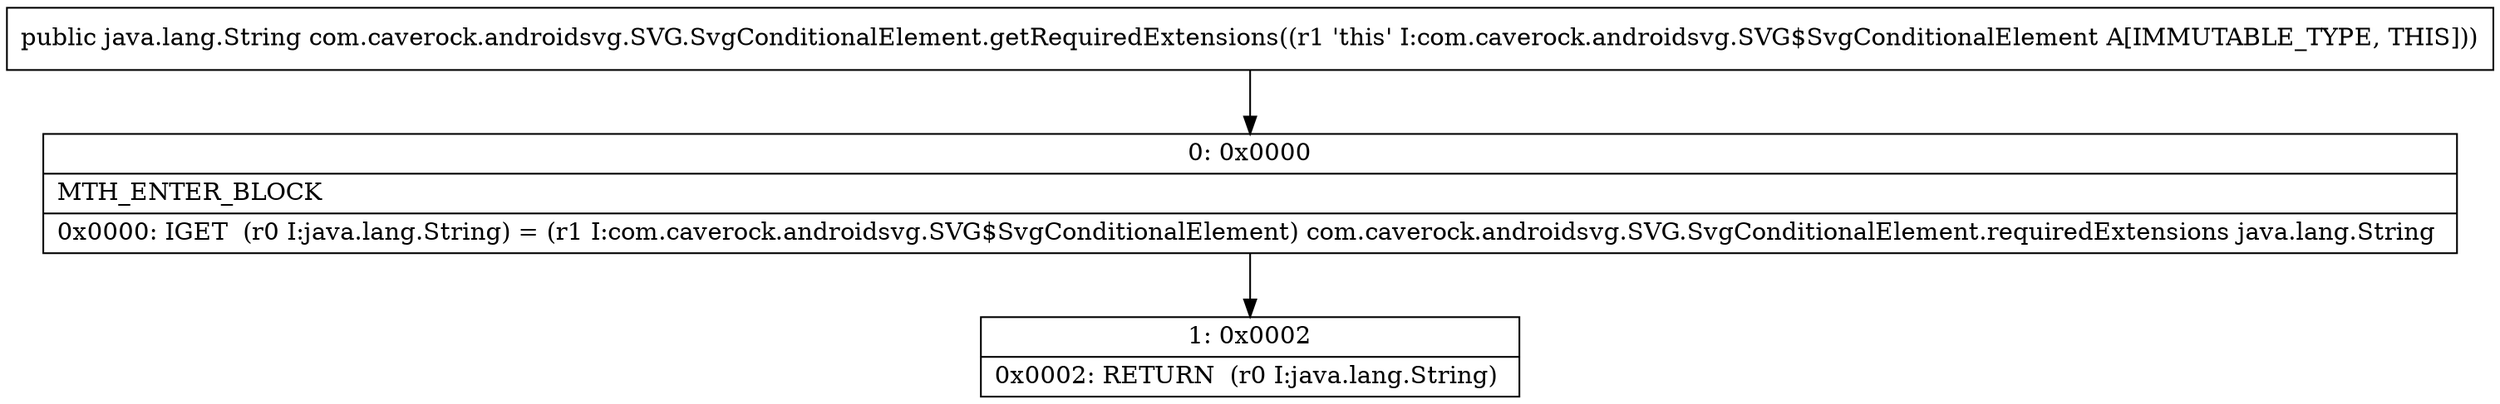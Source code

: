 digraph "CFG forcom.caverock.androidsvg.SVG.SvgConditionalElement.getRequiredExtensions()Ljava\/lang\/String;" {
Node_0 [shape=record,label="{0\:\ 0x0000|MTH_ENTER_BLOCK\l|0x0000: IGET  (r0 I:java.lang.String) = (r1 I:com.caverock.androidsvg.SVG$SvgConditionalElement) com.caverock.androidsvg.SVG.SvgConditionalElement.requiredExtensions java.lang.String \l}"];
Node_1 [shape=record,label="{1\:\ 0x0002|0x0002: RETURN  (r0 I:java.lang.String) \l}"];
MethodNode[shape=record,label="{public java.lang.String com.caverock.androidsvg.SVG.SvgConditionalElement.getRequiredExtensions((r1 'this' I:com.caverock.androidsvg.SVG$SvgConditionalElement A[IMMUTABLE_TYPE, THIS])) }"];
MethodNode -> Node_0;
Node_0 -> Node_1;
}

